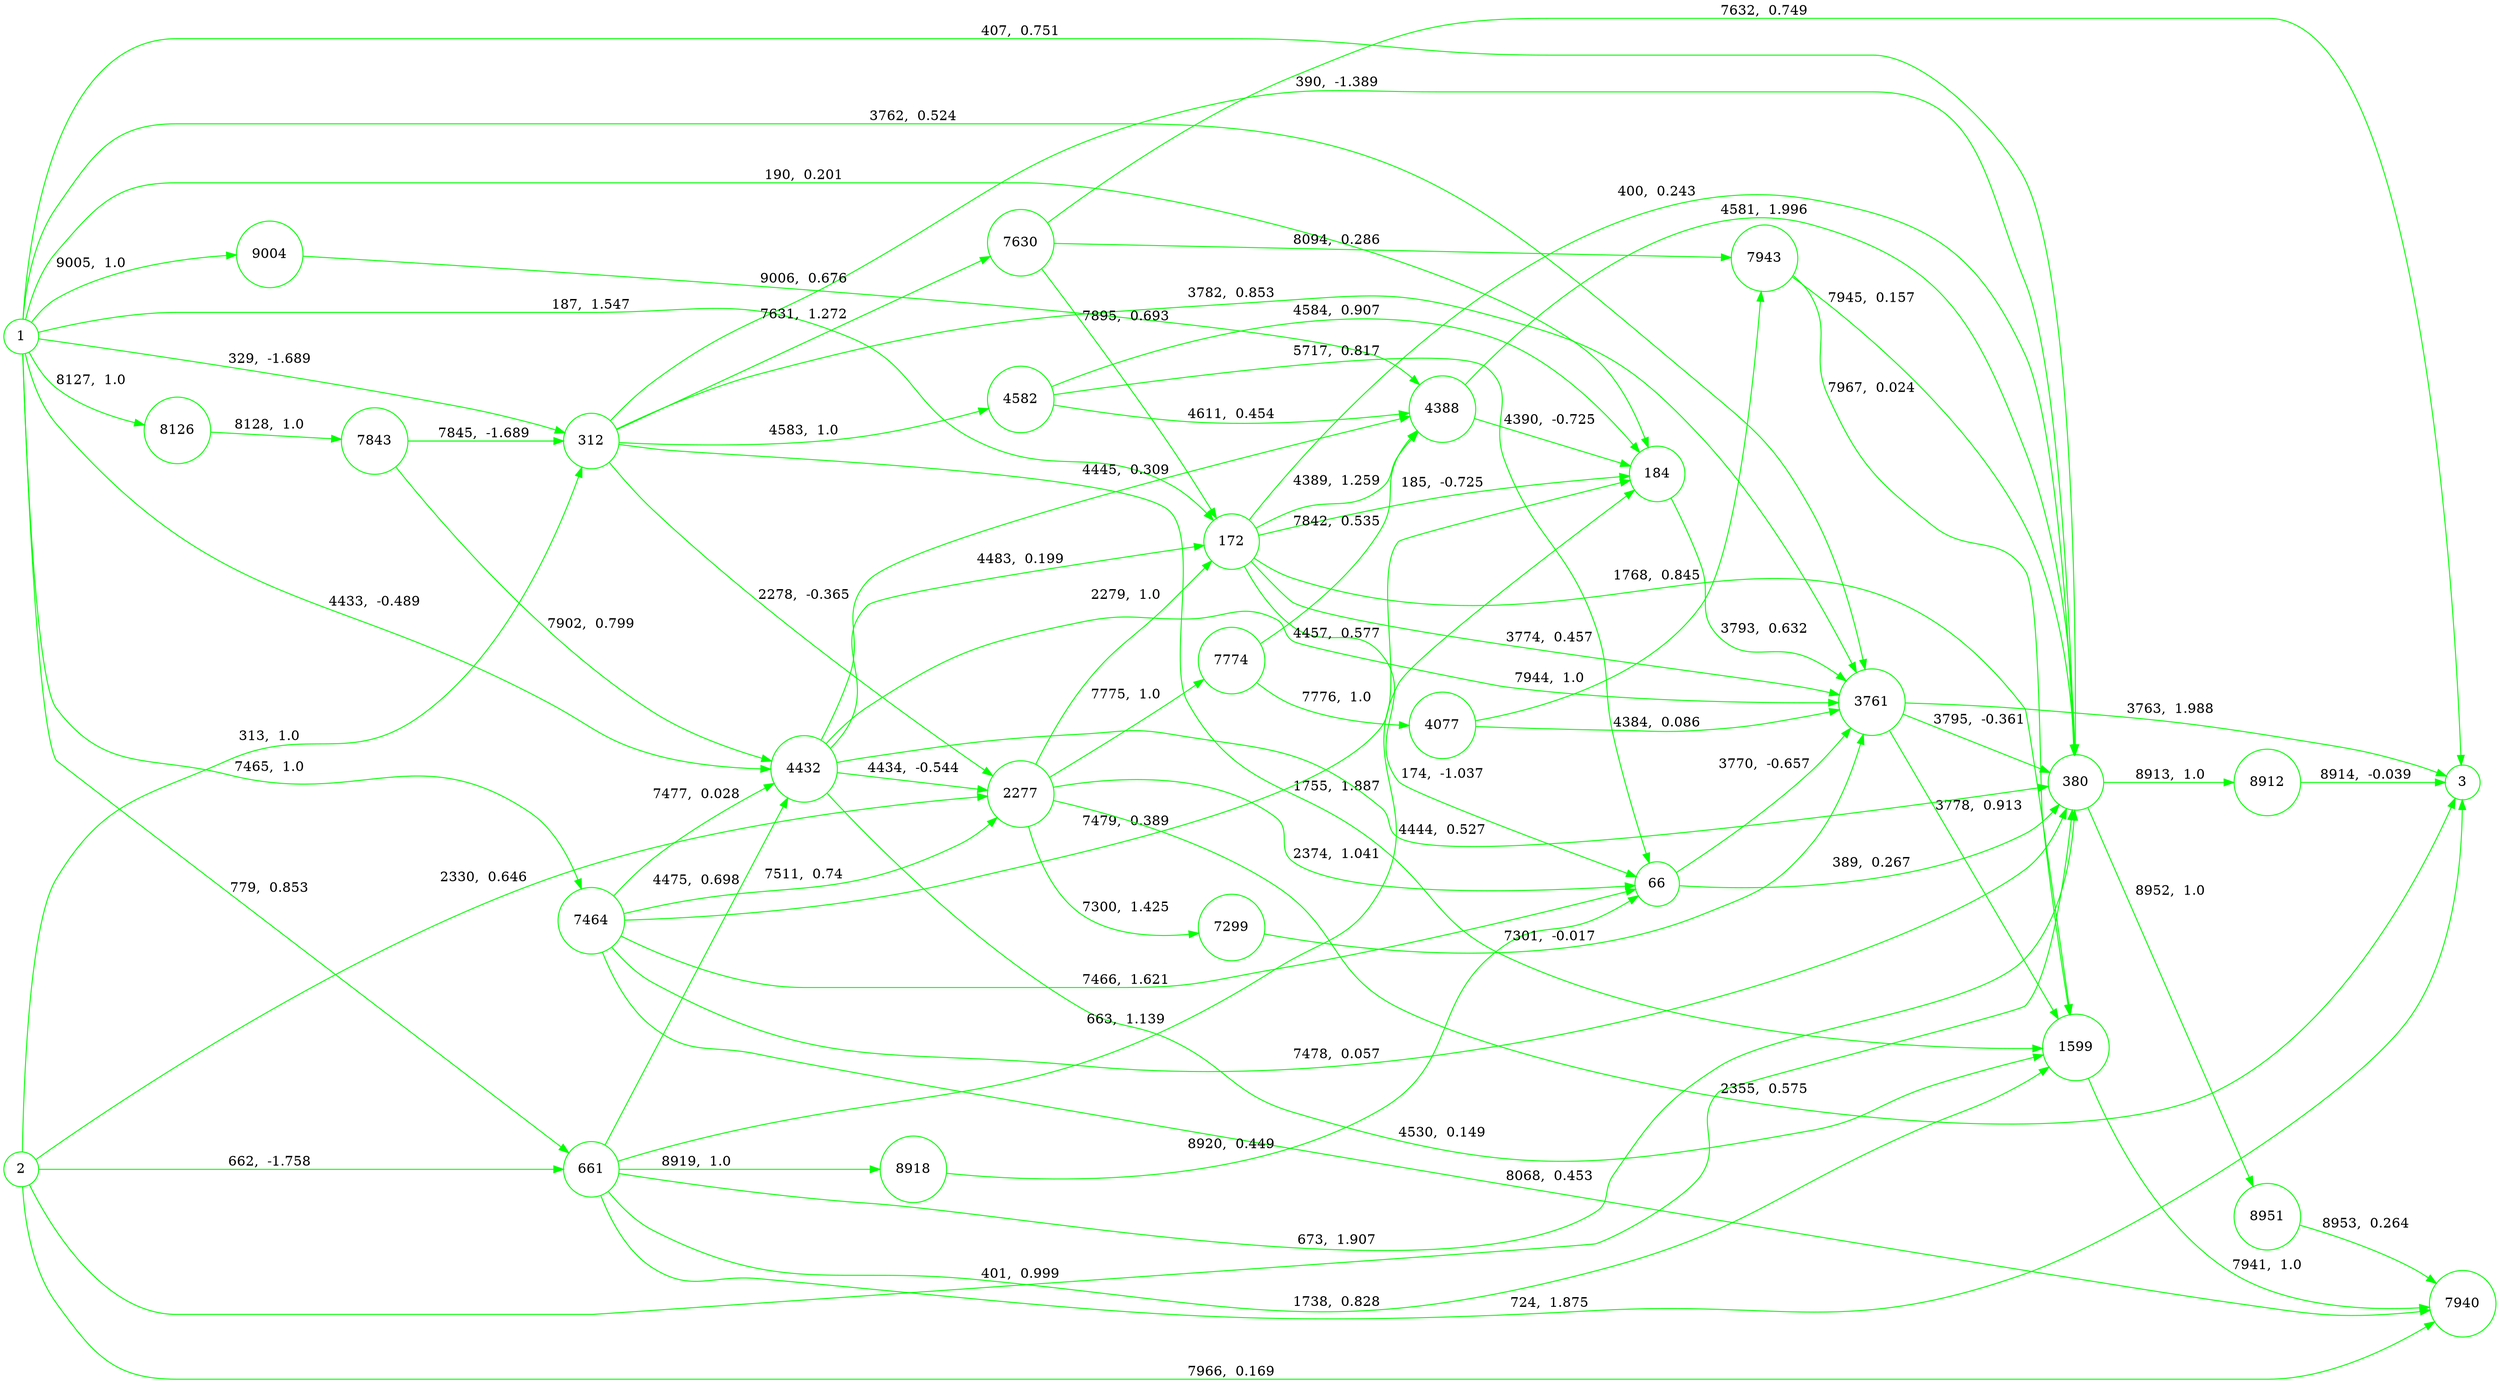 digraph {
	rankdir=LR;
	node [shape=circle];
	1->312[color=green,label="329,  -1.689",penwidth=1.0];
	1->172[color=green,label="187,  1.547",penwidth=1.0];
	1->184[color=green,label="190,  0.201",penwidth=1.0];
	1->3761[color=green,label="3762,  0.524",penwidth=1.0];
	1->4432[color=green,label="4433,  -0.489",penwidth=1.0];
	1->380[color=green,label="407,  0.751",penwidth=1.0];
	1->661[color=green,label="779,  0.853",penwidth=1.0];
	1->7464[color=green,label="7465,  1.0",penwidth=1.0];
	1->8126[color=green,label="8127,  1.0",penwidth=1.0];
	1->9004[color=green,label="9005,  1.0",penwidth=1.0];
	1 [color=green]
	2->312[color=green,label="313,  1.0",penwidth=1.0];
	2->380[color=green,label="401,  0.999",penwidth=1.0];
	2->661[color=green,label="662,  -1.758",penwidth=1.0];
	2->2277[color=green,label="2330,  0.646",penwidth=1.0];
	2->7940[color=green,label="7966,  0.169",penwidth=1.0];
	2 [color=green]
	{rank=same; 1, 2}
	8126->7843[color=green,label="8128,  1.0",penwidth=1.0];
	8126 [color=green]
	{rank=same; 8126}
	9004->4388[color=green,label="9006,  0.676",penwidth=1.0];
	9004 [color=green]
	{rank=same; 9004}
	7843->312[color=green,label="7845,  -1.689",penwidth=1.0];
	7843->4432[color=green,label="7902,  0.799",penwidth=1.0];
	7843 [color=green]
	{rank=same; 7843}
	312->380[color=green,label="390,  -1.389",penwidth=1.0];
	312->2277[color=green,label="2278,  -0.365",penwidth=1.0];
	312->1599[color=green,label="1755,  1.887",penwidth=1.0];
	312->4582[color=green,label="4583,  1.0",penwidth=1.0];
	312->7630[color=green,label="7631,  1.272",penwidth=1.0];
	312->3761[color=green,label="3782,  0.853",penwidth=1.0];
	312 [color=green]
	661->184[color=green,label="663,  1.139",penwidth=1.0];
	661->380[color=green,label="673,  1.907",penwidth=1.0];
	661->3[color=green,label="724,  1.875",penwidth=1.0];
	661->4432[color=green,label="4475,  0.698",penwidth=1.0];
	661->1599[color=green,label="1738,  0.828",penwidth=1.0];
	661->8918[color=green,label="8919,  1.0",penwidth=1.0];
	661 [color=green]
	{rank=same; 312, 661}
	8918->66[color=green,label="8920,  0.449",penwidth=1.0];
	8918 [color=green]
	{rank=same; 8918}
	7464->66[color=green,label="7466,  1.621",penwidth=1.0];
	7464->184[color=green,label="7479,  0.389",penwidth=1.0];
	7464->4432[color=green,label="7477,  0.028",penwidth=1.0];
	7464->380[color=green,label="7478,  0.057",penwidth=1.0];
	7464->2277[color=green,label="7511,  0.74",penwidth=1.0];
	7464->7940[color=green,label="8068,  0.453",penwidth=1.0];
	7464 [color=green]
	{rank=same; 7464}
	4432->2277[color=green,label="4434,  -0.544",penwidth=1.0];
	4432->172[color=green,label="4483,  0.199",penwidth=1.0];
	4432->380[color=green,label="4444,  0.527",penwidth=1.0];
	4432->1599[color=green,label="4530,  0.149",penwidth=1.0];
	4432->4388[color=green,label="4445,  0.309",penwidth=1.0];
	4432->3761[color=green,label="4457,  0.577",penwidth=1.0];
	4432 [color=green]
	{rank=same; 4432}
	2277->172[color=green,label="2279,  1.0",penwidth=1.0];
	2277->3[color=green,label="2355,  0.575",penwidth=1.0];
	2277->66[color=green,label="2374,  1.041",penwidth=1.0];
	2277->7299[color=green,label="7300,  1.425",penwidth=1.0];
	2277->7774[color=green,label="7775,  1.0",penwidth=1.0];
	2277 [color=green]
	4582->184[color=green,label="4584,  0.907",penwidth=1.0];
	4582->4388[color=green,label="4611,  0.454",penwidth=1.0];
	4582->66[color=green,label="5717,  0.817",penwidth=1.0];
	4582 [color=green]
	{rank=same; 2277, 4582}
	7630->3[color=green,label="7632,  0.749",penwidth=1.0];
	7630->172[color=green,label="7895,  0.693",penwidth=1.0];
	7630->7943[color=green,label="8094,  0.286",penwidth=1.0];
	7630 [color=green]
	{rank=same; 7630}
	172->66[color=green,label="174,  -1.037",penwidth=1.0];
	172->184[color=green,label="185,  -0.725",penwidth=1.0];
	172->380[color=green,label="400,  0.243",penwidth=1.0];
	172->1599[color=green,label="1768,  0.845",penwidth=1.0];
	172->4388[color=green,label="4389,  1.259",penwidth=1.0];
	172->3761[color=green,label="3774,  0.457",penwidth=1.0];
	172 [color=green]
	7299->3761[color=green,label="7301,  -0.017",penwidth=1.0];
	7299 [color=green]
	{rank=same; 172, 7299}
	7774->4077[color=green,label="7776,  1.0",penwidth=1.0];
	7774->4388[color=green,label="7842,  0.535",penwidth=1.0];
	7774 [color=green]
	{rank=same; 7774}
	4077->3761[color=green,label="4384,  0.086",penwidth=1.0];
	4077->7943[color=green,label="7944,  1.0",penwidth=1.0];
	4077 [color=green]
	4388->184[color=green,label="4390,  -0.725",penwidth=1.0];
	4388->380[color=green,label="4581,  1.996",penwidth=1.0];
	4388 [color=green]
	{rank=same; 4077, 4388}
	66->380[color=green,label="389,  0.267",penwidth=1.0];
	66->3761[color=green,label="3770,  -0.657",penwidth=1.0];
	66 [color=green]
	184->3761[color=green,label="3793,  0.632",penwidth=1.0];
	184 [color=green]
	{rank=same; 66, 184}
	3761->3[color=green,label="3763,  1.988",penwidth=1.0];
	3761->380[color=green,label="3795,  -0.361",penwidth=1.0];
	3761->1599[color=green,label="3778,  0.913",penwidth=1.0];
	3761 [color=green]
	{rank=same; 3761}
	7943->380[color=green,label="7945,  0.157",penwidth=1.0];
	7943->1599[color=green,label="7967,  0.024",penwidth=1.0];
	7943 [color=green]
	{rank=same; 7943}
	380->8912[color=green,label="8913,  1.0",penwidth=1.0];
	380->8951[color=green,label="8952,  1.0",penwidth=1.0];
	380 [color=green]
	{rank=same; 380}
	8951->7940[color=green,label="8953,  0.264",penwidth=1.0];
	8951 [color=green]
	{rank=same; 8951}
	1599->7940[color=green,label="7941,  1.0",penwidth=1.0];
	1599 [color=green]
	{rank=same; 1599}
	8912->3[color=green,label="8914,  -0.039",penwidth=1.0];
	8912 [color=green]
	{rank=same; 8912}
	7940 [color=green]
	{rank=same; 7940}
	3 [color=green]
	{rank=same; 3}
}